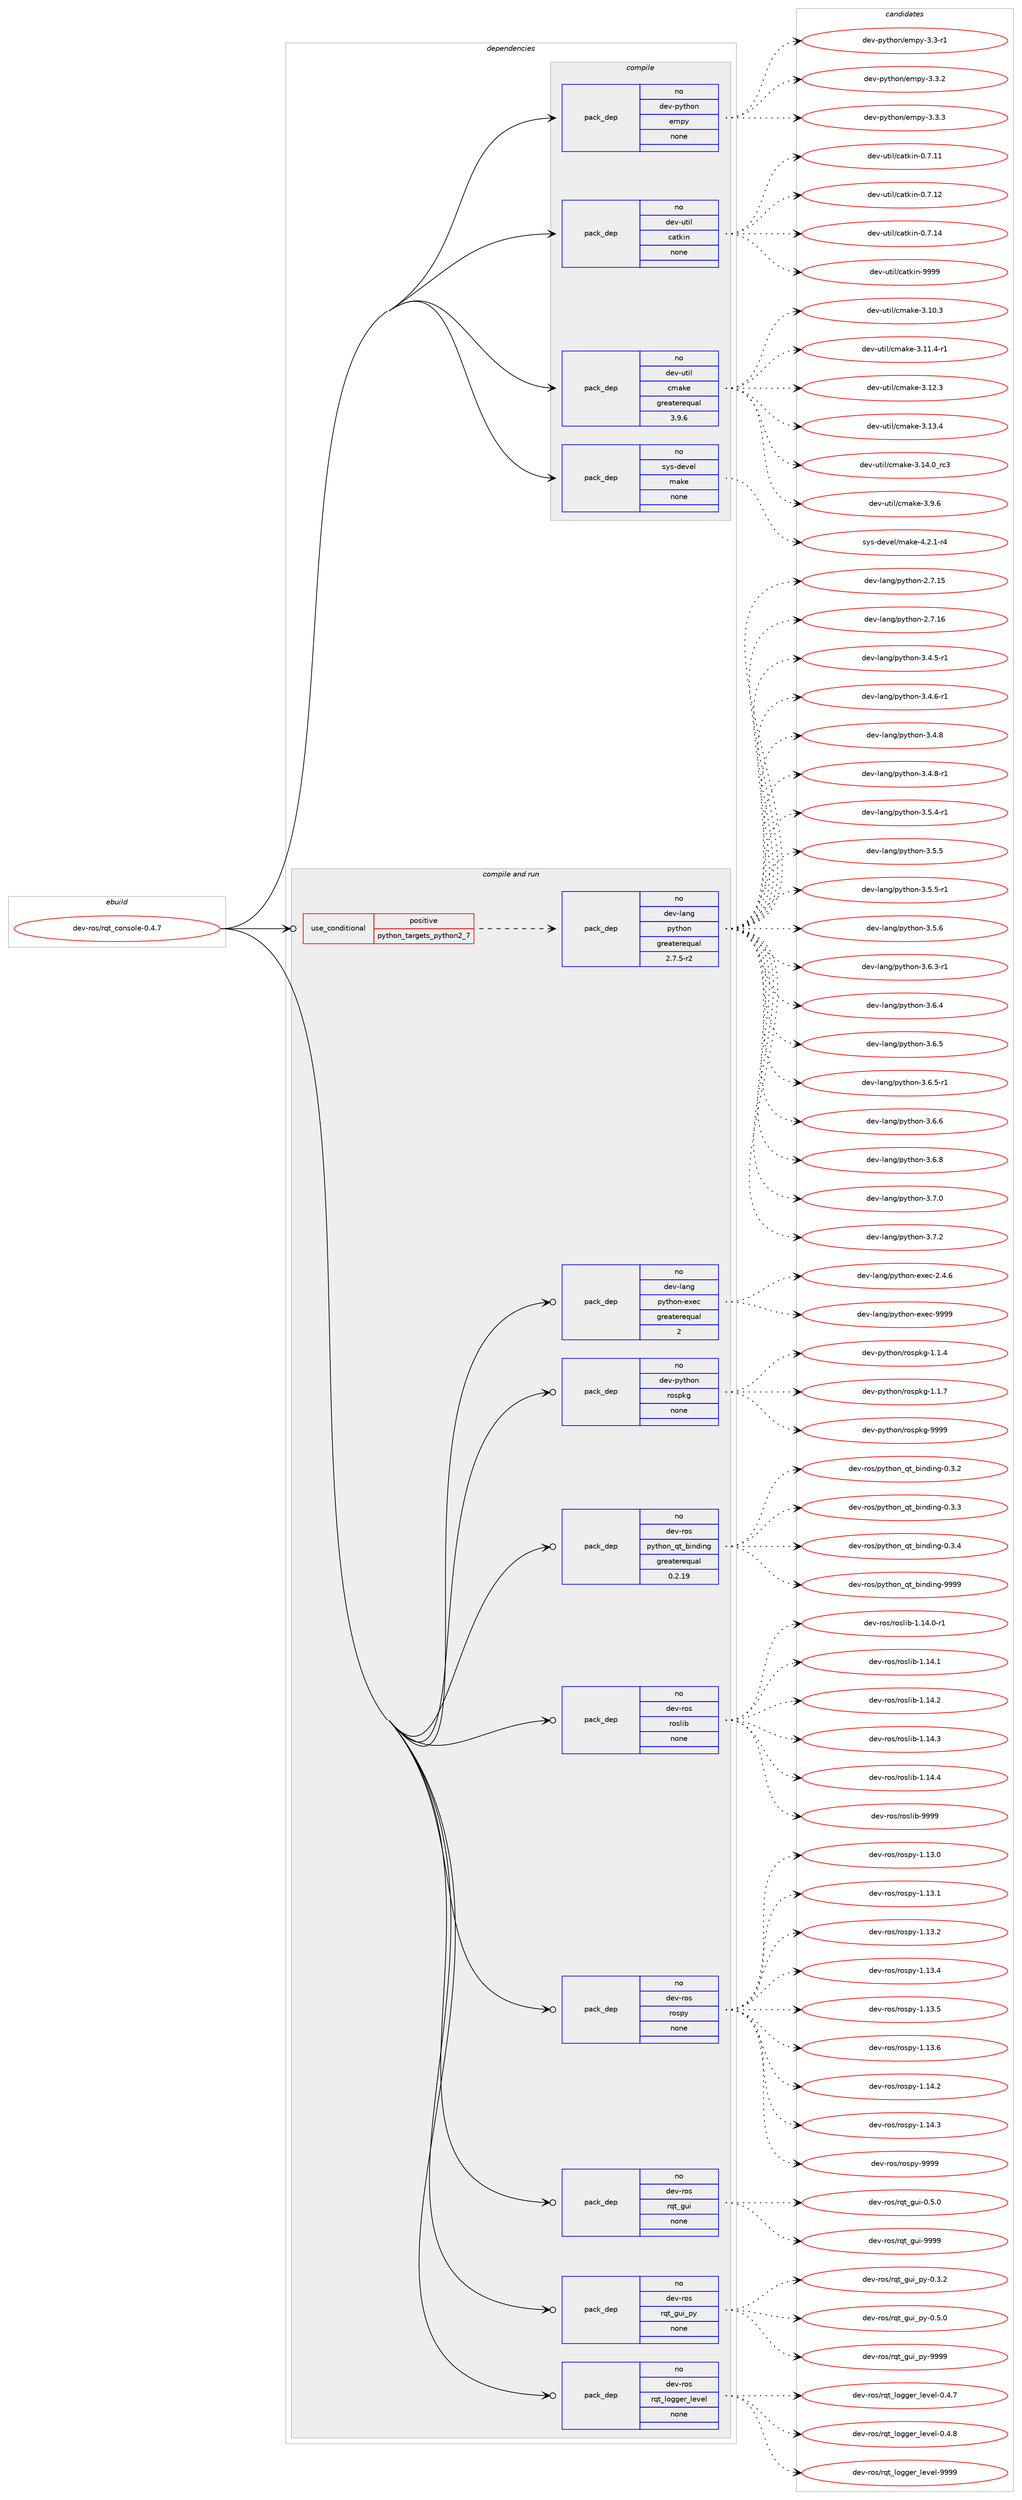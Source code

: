 digraph prolog {

# *************
# Graph options
# *************

newrank=true;
concentrate=true;
compound=true;
graph [rankdir=LR,fontname=Helvetica,fontsize=10,ranksep=1.5];#, ranksep=2.5, nodesep=0.2];
edge  [arrowhead=vee];
node  [fontname=Helvetica,fontsize=10];

# **********
# The ebuild
# **********

subgraph cluster_leftcol {
color=gray;
rank=same;
label=<<i>ebuild</i>>;
id [label="dev-ros/rqt_console-0.4.7", color=red, width=4, href="../dev-ros/rqt_console-0.4.7.svg"];
}

# ****************
# The dependencies
# ****************

subgraph cluster_midcol {
color=gray;
label=<<i>dependencies</i>>;
subgraph cluster_compile {
fillcolor="#eeeeee";
style=filled;
label=<<i>compile</i>>;
subgraph pack1055194 {
dependency1469058 [label=<<TABLE BORDER="0" CELLBORDER="1" CELLSPACING="0" CELLPADDING="4" WIDTH="220"><TR><TD ROWSPAN="6" CELLPADDING="30">pack_dep</TD></TR><TR><TD WIDTH="110">no</TD></TR><TR><TD>dev-python</TD></TR><TR><TD>empy</TD></TR><TR><TD>none</TD></TR><TR><TD></TD></TR></TABLE>>, shape=none, color=blue];
}
id:e -> dependency1469058:w [weight=20,style="solid",arrowhead="vee"];
subgraph pack1055195 {
dependency1469059 [label=<<TABLE BORDER="0" CELLBORDER="1" CELLSPACING="0" CELLPADDING="4" WIDTH="220"><TR><TD ROWSPAN="6" CELLPADDING="30">pack_dep</TD></TR><TR><TD WIDTH="110">no</TD></TR><TR><TD>dev-util</TD></TR><TR><TD>catkin</TD></TR><TR><TD>none</TD></TR><TR><TD></TD></TR></TABLE>>, shape=none, color=blue];
}
id:e -> dependency1469059:w [weight=20,style="solid",arrowhead="vee"];
subgraph pack1055196 {
dependency1469060 [label=<<TABLE BORDER="0" CELLBORDER="1" CELLSPACING="0" CELLPADDING="4" WIDTH="220"><TR><TD ROWSPAN="6" CELLPADDING="30">pack_dep</TD></TR><TR><TD WIDTH="110">no</TD></TR><TR><TD>dev-util</TD></TR><TR><TD>cmake</TD></TR><TR><TD>greaterequal</TD></TR><TR><TD>3.9.6</TD></TR></TABLE>>, shape=none, color=blue];
}
id:e -> dependency1469060:w [weight=20,style="solid",arrowhead="vee"];
subgraph pack1055197 {
dependency1469061 [label=<<TABLE BORDER="0" CELLBORDER="1" CELLSPACING="0" CELLPADDING="4" WIDTH="220"><TR><TD ROWSPAN="6" CELLPADDING="30">pack_dep</TD></TR><TR><TD WIDTH="110">no</TD></TR><TR><TD>sys-devel</TD></TR><TR><TD>make</TD></TR><TR><TD>none</TD></TR><TR><TD></TD></TR></TABLE>>, shape=none, color=blue];
}
id:e -> dependency1469061:w [weight=20,style="solid",arrowhead="vee"];
}
subgraph cluster_compileandrun {
fillcolor="#eeeeee";
style=filled;
label=<<i>compile and run</i>>;
subgraph cond390474 {
dependency1469062 [label=<<TABLE BORDER="0" CELLBORDER="1" CELLSPACING="0" CELLPADDING="4"><TR><TD ROWSPAN="3" CELLPADDING="10">use_conditional</TD></TR><TR><TD>positive</TD></TR><TR><TD>python_targets_python2_7</TD></TR></TABLE>>, shape=none, color=red];
subgraph pack1055198 {
dependency1469063 [label=<<TABLE BORDER="0" CELLBORDER="1" CELLSPACING="0" CELLPADDING="4" WIDTH="220"><TR><TD ROWSPAN="6" CELLPADDING="30">pack_dep</TD></TR><TR><TD WIDTH="110">no</TD></TR><TR><TD>dev-lang</TD></TR><TR><TD>python</TD></TR><TR><TD>greaterequal</TD></TR><TR><TD>2.7.5-r2</TD></TR></TABLE>>, shape=none, color=blue];
}
dependency1469062:e -> dependency1469063:w [weight=20,style="dashed",arrowhead="vee"];
}
id:e -> dependency1469062:w [weight=20,style="solid",arrowhead="odotvee"];
subgraph pack1055199 {
dependency1469064 [label=<<TABLE BORDER="0" CELLBORDER="1" CELLSPACING="0" CELLPADDING="4" WIDTH="220"><TR><TD ROWSPAN="6" CELLPADDING="30">pack_dep</TD></TR><TR><TD WIDTH="110">no</TD></TR><TR><TD>dev-lang</TD></TR><TR><TD>python-exec</TD></TR><TR><TD>greaterequal</TD></TR><TR><TD>2</TD></TR></TABLE>>, shape=none, color=blue];
}
id:e -> dependency1469064:w [weight=20,style="solid",arrowhead="odotvee"];
subgraph pack1055200 {
dependency1469065 [label=<<TABLE BORDER="0" CELLBORDER="1" CELLSPACING="0" CELLPADDING="4" WIDTH="220"><TR><TD ROWSPAN="6" CELLPADDING="30">pack_dep</TD></TR><TR><TD WIDTH="110">no</TD></TR><TR><TD>dev-python</TD></TR><TR><TD>rospkg</TD></TR><TR><TD>none</TD></TR><TR><TD></TD></TR></TABLE>>, shape=none, color=blue];
}
id:e -> dependency1469065:w [weight=20,style="solid",arrowhead="odotvee"];
subgraph pack1055201 {
dependency1469066 [label=<<TABLE BORDER="0" CELLBORDER="1" CELLSPACING="0" CELLPADDING="4" WIDTH="220"><TR><TD ROWSPAN="6" CELLPADDING="30">pack_dep</TD></TR><TR><TD WIDTH="110">no</TD></TR><TR><TD>dev-ros</TD></TR><TR><TD>python_qt_binding</TD></TR><TR><TD>greaterequal</TD></TR><TR><TD>0.2.19</TD></TR></TABLE>>, shape=none, color=blue];
}
id:e -> dependency1469066:w [weight=20,style="solid",arrowhead="odotvee"];
subgraph pack1055202 {
dependency1469067 [label=<<TABLE BORDER="0" CELLBORDER="1" CELLSPACING="0" CELLPADDING="4" WIDTH="220"><TR><TD ROWSPAN="6" CELLPADDING="30">pack_dep</TD></TR><TR><TD WIDTH="110">no</TD></TR><TR><TD>dev-ros</TD></TR><TR><TD>roslib</TD></TR><TR><TD>none</TD></TR><TR><TD></TD></TR></TABLE>>, shape=none, color=blue];
}
id:e -> dependency1469067:w [weight=20,style="solid",arrowhead="odotvee"];
subgraph pack1055203 {
dependency1469068 [label=<<TABLE BORDER="0" CELLBORDER="1" CELLSPACING="0" CELLPADDING="4" WIDTH="220"><TR><TD ROWSPAN="6" CELLPADDING="30">pack_dep</TD></TR><TR><TD WIDTH="110">no</TD></TR><TR><TD>dev-ros</TD></TR><TR><TD>rospy</TD></TR><TR><TD>none</TD></TR><TR><TD></TD></TR></TABLE>>, shape=none, color=blue];
}
id:e -> dependency1469068:w [weight=20,style="solid",arrowhead="odotvee"];
subgraph pack1055204 {
dependency1469069 [label=<<TABLE BORDER="0" CELLBORDER="1" CELLSPACING="0" CELLPADDING="4" WIDTH="220"><TR><TD ROWSPAN="6" CELLPADDING="30">pack_dep</TD></TR><TR><TD WIDTH="110">no</TD></TR><TR><TD>dev-ros</TD></TR><TR><TD>rqt_gui</TD></TR><TR><TD>none</TD></TR><TR><TD></TD></TR></TABLE>>, shape=none, color=blue];
}
id:e -> dependency1469069:w [weight=20,style="solid",arrowhead="odotvee"];
subgraph pack1055205 {
dependency1469070 [label=<<TABLE BORDER="0" CELLBORDER="1" CELLSPACING="0" CELLPADDING="4" WIDTH="220"><TR><TD ROWSPAN="6" CELLPADDING="30">pack_dep</TD></TR><TR><TD WIDTH="110">no</TD></TR><TR><TD>dev-ros</TD></TR><TR><TD>rqt_gui_py</TD></TR><TR><TD>none</TD></TR><TR><TD></TD></TR></TABLE>>, shape=none, color=blue];
}
id:e -> dependency1469070:w [weight=20,style="solid",arrowhead="odotvee"];
subgraph pack1055206 {
dependency1469071 [label=<<TABLE BORDER="0" CELLBORDER="1" CELLSPACING="0" CELLPADDING="4" WIDTH="220"><TR><TD ROWSPAN="6" CELLPADDING="30">pack_dep</TD></TR><TR><TD WIDTH="110">no</TD></TR><TR><TD>dev-ros</TD></TR><TR><TD>rqt_logger_level</TD></TR><TR><TD>none</TD></TR><TR><TD></TD></TR></TABLE>>, shape=none, color=blue];
}
id:e -> dependency1469071:w [weight=20,style="solid",arrowhead="odotvee"];
}
subgraph cluster_run {
fillcolor="#eeeeee";
style=filled;
label=<<i>run</i>>;
}
}

# **************
# The candidates
# **************

subgraph cluster_choices {
rank=same;
color=gray;
label=<<i>candidates</i>>;

subgraph choice1055194 {
color=black;
nodesep=1;
choice1001011184511212111610411111047101109112121455146514511449 [label="dev-python/empy-3.3-r1", color=red, width=4,href="../dev-python/empy-3.3-r1.svg"];
choice1001011184511212111610411111047101109112121455146514650 [label="dev-python/empy-3.3.2", color=red, width=4,href="../dev-python/empy-3.3.2.svg"];
choice1001011184511212111610411111047101109112121455146514651 [label="dev-python/empy-3.3.3", color=red, width=4,href="../dev-python/empy-3.3.3.svg"];
dependency1469058:e -> choice1001011184511212111610411111047101109112121455146514511449:w [style=dotted,weight="100"];
dependency1469058:e -> choice1001011184511212111610411111047101109112121455146514650:w [style=dotted,weight="100"];
dependency1469058:e -> choice1001011184511212111610411111047101109112121455146514651:w [style=dotted,weight="100"];
}
subgraph choice1055195 {
color=black;
nodesep=1;
choice1001011184511711610510847999711610710511045484655464949 [label="dev-util/catkin-0.7.11", color=red, width=4,href="../dev-util/catkin-0.7.11.svg"];
choice1001011184511711610510847999711610710511045484655464950 [label="dev-util/catkin-0.7.12", color=red, width=4,href="../dev-util/catkin-0.7.12.svg"];
choice1001011184511711610510847999711610710511045484655464952 [label="dev-util/catkin-0.7.14", color=red, width=4,href="../dev-util/catkin-0.7.14.svg"];
choice100101118451171161051084799971161071051104557575757 [label="dev-util/catkin-9999", color=red, width=4,href="../dev-util/catkin-9999.svg"];
dependency1469059:e -> choice1001011184511711610510847999711610710511045484655464949:w [style=dotted,weight="100"];
dependency1469059:e -> choice1001011184511711610510847999711610710511045484655464950:w [style=dotted,weight="100"];
dependency1469059:e -> choice1001011184511711610510847999711610710511045484655464952:w [style=dotted,weight="100"];
dependency1469059:e -> choice100101118451171161051084799971161071051104557575757:w [style=dotted,weight="100"];
}
subgraph choice1055196 {
color=black;
nodesep=1;
choice1001011184511711610510847991099710710145514649484651 [label="dev-util/cmake-3.10.3", color=red, width=4,href="../dev-util/cmake-3.10.3.svg"];
choice10010111845117116105108479910997107101455146494946524511449 [label="dev-util/cmake-3.11.4-r1", color=red, width=4,href="../dev-util/cmake-3.11.4-r1.svg"];
choice1001011184511711610510847991099710710145514649504651 [label="dev-util/cmake-3.12.3", color=red, width=4,href="../dev-util/cmake-3.12.3.svg"];
choice1001011184511711610510847991099710710145514649514652 [label="dev-util/cmake-3.13.4", color=red, width=4,href="../dev-util/cmake-3.13.4.svg"];
choice1001011184511711610510847991099710710145514649524648951149951 [label="dev-util/cmake-3.14.0_rc3", color=red, width=4,href="../dev-util/cmake-3.14.0_rc3.svg"];
choice10010111845117116105108479910997107101455146574654 [label="dev-util/cmake-3.9.6", color=red, width=4,href="../dev-util/cmake-3.9.6.svg"];
dependency1469060:e -> choice1001011184511711610510847991099710710145514649484651:w [style=dotted,weight="100"];
dependency1469060:e -> choice10010111845117116105108479910997107101455146494946524511449:w [style=dotted,weight="100"];
dependency1469060:e -> choice1001011184511711610510847991099710710145514649504651:w [style=dotted,weight="100"];
dependency1469060:e -> choice1001011184511711610510847991099710710145514649514652:w [style=dotted,weight="100"];
dependency1469060:e -> choice1001011184511711610510847991099710710145514649524648951149951:w [style=dotted,weight="100"];
dependency1469060:e -> choice10010111845117116105108479910997107101455146574654:w [style=dotted,weight="100"];
}
subgraph choice1055197 {
color=black;
nodesep=1;
choice1151211154510010111810110847109971071014552465046494511452 [label="sys-devel/make-4.2.1-r4", color=red, width=4,href="../sys-devel/make-4.2.1-r4.svg"];
dependency1469061:e -> choice1151211154510010111810110847109971071014552465046494511452:w [style=dotted,weight="100"];
}
subgraph choice1055198 {
color=black;
nodesep=1;
choice10010111845108971101034711212111610411111045504655464953 [label="dev-lang/python-2.7.15", color=red, width=4,href="../dev-lang/python-2.7.15.svg"];
choice10010111845108971101034711212111610411111045504655464954 [label="dev-lang/python-2.7.16", color=red, width=4,href="../dev-lang/python-2.7.16.svg"];
choice1001011184510897110103471121211161041111104551465246534511449 [label="dev-lang/python-3.4.5-r1", color=red, width=4,href="../dev-lang/python-3.4.5-r1.svg"];
choice1001011184510897110103471121211161041111104551465246544511449 [label="dev-lang/python-3.4.6-r1", color=red, width=4,href="../dev-lang/python-3.4.6-r1.svg"];
choice100101118451089711010347112121116104111110455146524656 [label="dev-lang/python-3.4.8", color=red, width=4,href="../dev-lang/python-3.4.8.svg"];
choice1001011184510897110103471121211161041111104551465246564511449 [label="dev-lang/python-3.4.8-r1", color=red, width=4,href="../dev-lang/python-3.4.8-r1.svg"];
choice1001011184510897110103471121211161041111104551465346524511449 [label="dev-lang/python-3.5.4-r1", color=red, width=4,href="../dev-lang/python-3.5.4-r1.svg"];
choice100101118451089711010347112121116104111110455146534653 [label="dev-lang/python-3.5.5", color=red, width=4,href="../dev-lang/python-3.5.5.svg"];
choice1001011184510897110103471121211161041111104551465346534511449 [label="dev-lang/python-3.5.5-r1", color=red, width=4,href="../dev-lang/python-3.5.5-r1.svg"];
choice100101118451089711010347112121116104111110455146534654 [label="dev-lang/python-3.5.6", color=red, width=4,href="../dev-lang/python-3.5.6.svg"];
choice1001011184510897110103471121211161041111104551465446514511449 [label="dev-lang/python-3.6.3-r1", color=red, width=4,href="../dev-lang/python-3.6.3-r1.svg"];
choice100101118451089711010347112121116104111110455146544652 [label="dev-lang/python-3.6.4", color=red, width=4,href="../dev-lang/python-3.6.4.svg"];
choice100101118451089711010347112121116104111110455146544653 [label="dev-lang/python-3.6.5", color=red, width=4,href="../dev-lang/python-3.6.5.svg"];
choice1001011184510897110103471121211161041111104551465446534511449 [label="dev-lang/python-3.6.5-r1", color=red, width=4,href="../dev-lang/python-3.6.5-r1.svg"];
choice100101118451089711010347112121116104111110455146544654 [label="dev-lang/python-3.6.6", color=red, width=4,href="../dev-lang/python-3.6.6.svg"];
choice100101118451089711010347112121116104111110455146544656 [label="dev-lang/python-3.6.8", color=red, width=4,href="../dev-lang/python-3.6.8.svg"];
choice100101118451089711010347112121116104111110455146554648 [label="dev-lang/python-3.7.0", color=red, width=4,href="../dev-lang/python-3.7.0.svg"];
choice100101118451089711010347112121116104111110455146554650 [label="dev-lang/python-3.7.2", color=red, width=4,href="../dev-lang/python-3.7.2.svg"];
dependency1469063:e -> choice10010111845108971101034711212111610411111045504655464953:w [style=dotted,weight="100"];
dependency1469063:e -> choice10010111845108971101034711212111610411111045504655464954:w [style=dotted,weight="100"];
dependency1469063:e -> choice1001011184510897110103471121211161041111104551465246534511449:w [style=dotted,weight="100"];
dependency1469063:e -> choice1001011184510897110103471121211161041111104551465246544511449:w [style=dotted,weight="100"];
dependency1469063:e -> choice100101118451089711010347112121116104111110455146524656:w [style=dotted,weight="100"];
dependency1469063:e -> choice1001011184510897110103471121211161041111104551465246564511449:w [style=dotted,weight="100"];
dependency1469063:e -> choice1001011184510897110103471121211161041111104551465346524511449:w [style=dotted,weight="100"];
dependency1469063:e -> choice100101118451089711010347112121116104111110455146534653:w [style=dotted,weight="100"];
dependency1469063:e -> choice1001011184510897110103471121211161041111104551465346534511449:w [style=dotted,weight="100"];
dependency1469063:e -> choice100101118451089711010347112121116104111110455146534654:w [style=dotted,weight="100"];
dependency1469063:e -> choice1001011184510897110103471121211161041111104551465446514511449:w [style=dotted,weight="100"];
dependency1469063:e -> choice100101118451089711010347112121116104111110455146544652:w [style=dotted,weight="100"];
dependency1469063:e -> choice100101118451089711010347112121116104111110455146544653:w [style=dotted,weight="100"];
dependency1469063:e -> choice1001011184510897110103471121211161041111104551465446534511449:w [style=dotted,weight="100"];
dependency1469063:e -> choice100101118451089711010347112121116104111110455146544654:w [style=dotted,weight="100"];
dependency1469063:e -> choice100101118451089711010347112121116104111110455146544656:w [style=dotted,weight="100"];
dependency1469063:e -> choice100101118451089711010347112121116104111110455146554648:w [style=dotted,weight="100"];
dependency1469063:e -> choice100101118451089711010347112121116104111110455146554650:w [style=dotted,weight="100"];
}
subgraph choice1055199 {
color=black;
nodesep=1;
choice1001011184510897110103471121211161041111104510112010199455046524654 [label="dev-lang/python-exec-2.4.6", color=red, width=4,href="../dev-lang/python-exec-2.4.6.svg"];
choice10010111845108971101034711212111610411111045101120101994557575757 [label="dev-lang/python-exec-9999", color=red, width=4,href="../dev-lang/python-exec-9999.svg"];
dependency1469064:e -> choice1001011184510897110103471121211161041111104510112010199455046524654:w [style=dotted,weight="100"];
dependency1469064:e -> choice10010111845108971101034711212111610411111045101120101994557575757:w [style=dotted,weight="100"];
}
subgraph choice1055200 {
color=black;
nodesep=1;
choice1001011184511212111610411111047114111115112107103454946494652 [label="dev-python/rospkg-1.1.4", color=red, width=4,href="../dev-python/rospkg-1.1.4.svg"];
choice1001011184511212111610411111047114111115112107103454946494655 [label="dev-python/rospkg-1.1.7", color=red, width=4,href="../dev-python/rospkg-1.1.7.svg"];
choice10010111845112121116104111110471141111151121071034557575757 [label="dev-python/rospkg-9999", color=red, width=4,href="../dev-python/rospkg-9999.svg"];
dependency1469065:e -> choice1001011184511212111610411111047114111115112107103454946494652:w [style=dotted,weight="100"];
dependency1469065:e -> choice1001011184511212111610411111047114111115112107103454946494655:w [style=dotted,weight="100"];
dependency1469065:e -> choice10010111845112121116104111110471141111151121071034557575757:w [style=dotted,weight="100"];
}
subgraph choice1055201 {
color=black;
nodesep=1;
choice1001011184511411111547112121116104111110951131169598105110100105110103454846514650 [label="dev-ros/python_qt_binding-0.3.2", color=red, width=4,href="../dev-ros/python_qt_binding-0.3.2.svg"];
choice1001011184511411111547112121116104111110951131169598105110100105110103454846514651 [label="dev-ros/python_qt_binding-0.3.3", color=red, width=4,href="../dev-ros/python_qt_binding-0.3.3.svg"];
choice1001011184511411111547112121116104111110951131169598105110100105110103454846514652 [label="dev-ros/python_qt_binding-0.3.4", color=red, width=4,href="../dev-ros/python_qt_binding-0.3.4.svg"];
choice10010111845114111115471121211161041111109511311695981051101001051101034557575757 [label="dev-ros/python_qt_binding-9999", color=red, width=4,href="../dev-ros/python_qt_binding-9999.svg"];
dependency1469066:e -> choice1001011184511411111547112121116104111110951131169598105110100105110103454846514650:w [style=dotted,weight="100"];
dependency1469066:e -> choice1001011184511411111547112121116104111110951131169598105110100105110103454846514651:w [style=dotted,weight="100"];
dependency1469066:e -> choice1001011184511411111547112121116104111110951131169598105110100105110103454846514652:w [style=dotted,weight="100"];
dependency1469066:e -> choice10010111845114111115471121211161041111109511311695981051101001051101034557575757:w [style=dotted,weight="100"];
}
subgraph choice1055202 {
color=black;
nodesep=1;
choice100101118451141111154711411111510810598454946495246484511449 [label="dev-ros/roslib-1.14.0-r1", color=red, width=4,href="../dev-ros/roslib-1.14.0-r1.svg"];
choice10010111845114111115471141111151081059845494649524649 [label="dev-ros/roslib-1.14.1", color=red, width=4,href="../dev-ros/roslib-1.14.1.svg"];
choice10010111845114111115471141111151081059845494649524650 [label="dev-ros/roslib-1.14.2", color=red, width=4,href="../dev-ros/roslib-1.14.2.svg"];
choice10010111845114111115471141111151081059845494649524651 [label="dev-ros/roslib-1.14.3", color=red, width=4,href="../dev-ros/roslib-1.14.3.svg"];
choice10010111845114111115471141111151081059845494649524652 [label="dev-ros/roslib-1.14.4", color=red, width=4,href="../dev-ros/roslib-1.14.4.svg"];
choice1001011184511411111547114111115108105984557575757 [label="dev-ros/roslib-9999", color=red, width=4,href="../dev-ros/roslib-9999.svg"];
dependency1469067:e -> choice100101118451141111154711411111510810598454946495246484511449:w [style=dotted,weight="100"];
dependency1469067:e -> choice10010111845114111115471141111151081059845494649524649:w [style=dotted,weight="100"];
dependency1469067:e -> choice10010111845114111115471141111151081059845494649524650:w [style=dotted,weight="100"];
dependency1469067:e -> choice10010111845114111115471141111151081059845494649524651:w [style=dotted,weight="100"];
dependency1469067:e -> choice10010111845114111115471141111151081059845494649524652:w [style=dotted,weight="100"];
dependency1469067:e -> choice1001011184511411111547114111115108105984557575757:w [style=dotted,weight="100"];
}
subgraph choice1055203 {
color=black;
nodesep=1;
choice100101118451141111154711411111511212145494649514648 [label="dev-ros/rospy-1.13.0", color=red, width=4,href="../dev-ros/rospy-1.13.0.svg"];
choice100101118451141111154711411111511212145494649514649 [label="dev-ros/rospy-1.13.1", color=red, width=4,href="../dev-ros/rospy-1.13.1.svg"];
choice100101118451141111154711411111511212145494649514650 [label="dev-ros/rospy-1.13.2", color=red, width=4,href="../dev-ros/rospy-1.13.2.svg"];
choice100101118451141111154711411111511212145494649514652 [label="dev-ros/rospy-1.13.4", color=red, width=4,href="../dev-ros/rospy-1.13.4.svg"];
choice100101118451141111154711411111511212145494649514653 [label="dev-ros/rospy-1.13.5", color=red, width=4,href="../dev-ros/rospy-1.13.5.svg"];
choice100101118451141111154711411111511212145494649514654 [label="dev-ros/rospy-1.13.6", color=red, width=4,href="../dev-ros/rospy-1.13.6.svg"];
choice100101118451141111154711411111511212145494649524650 [label="dev-ros/rospy-1.14.2", color=red, width=4,href="../dev-ros/rospy-1.14.2.svg"];
choice100101118451141111154711411111511212145494649524651 [label="dev-ros/rospy-1.14.3", color=red, width=4,href="../dev-ros/rospy-1.14.3.svg"];
choice10010111845114111115471141111151121214557575757 [label="dev-ros/rospy-9999", color=red, width=4,href="../dev-ros/rospy-9999.svg"];
dependency1469068:e -> choice100101118451141111154711411111511212145494649514648:w [style=dotted,weight="100"];
dependency1469068:e -> choice100101118451141111154711411111511212145494649514649:w [style=dotted,weight="100"];
dependency1469068:e -> choice100101118451141111154711411111511212145494649514650:w [style=dotted,weight="100"];
dependency1469068:e -> choice100101118451141111154711411111511212145494649514652:w [style=dotted,weight="100"];
dependency1469068:e -> choice100101118451141111154711411111511212145494649514653:w [style=dotted,weight="100"];
dependency1469068:e -> choice100101118451141111154711411111511212145494649514654:w [style=dotted,weight="100"];
dependency1469068:e -> choice100101118451141111154711411111511212145494649524650:w [style=dotted,weight="100"];
dependency1469068:e -> choice100101118451141111154711411111511212145494649524651:w [style=dotted,weight="100"];
dependency1469068:e -> choice10010111845114111115471141111151121214557575757:w [style=dotted,weight="100"];
}
subgraph choice1055204 {
color=black;
nodesep=1;
choice100101118451141111154711411311695103117105454846534648 [label="dev-ros/rqt_gui-0.5.0", color=red, width=4,href="../dev-ros/rqt_gui-0.5.0.svg"];
choice1001011184511411111547114113116951031171054557575757 [label="dev-ros/rqt_gui-9999", color=red, width=4,href="../dev-ros/rqt_gui-9999.svg"];
dependency1469069:e -> choice100101118451141111154711411311695103117105454846534648:w [style=dotted,weight="100"];
dependency1469069:e -> choice1001011184511411111547114113116951031171054557575757:w [style=dotted,weight="100"];
}
subgraph choice1055205 {
color=black;
nodesep=1;
choice10010111845114111115471141131169510311710595112121454846514650 [label="dev-ros/rqt_gui_py-0.3.2", color=red, width=4,href="../dev-ros/rqt_gui_py-0.3.2.svg"];
choice10010111845114111115471141131169510311710595112121454846534648 [label="dev-ros/rqt_gui_py-0.5.0", color=red, width=4,href="../dev-ros/rqt_gui_py-0.5.0.svg"];
choice100101118451141111154711411311695103117105951121214557575757 [label="dev-ros/rqt_gui_py-9999", color=red, width=4,href="../dev-ros/rqt_gui_py-9999.svg"];
dependency1469070:e -> choice10010111845114111115471141131169510311710595112121454846514650:w [style=dotted,weight="100"];
dependency1469070:e -> choice10010111845114111115471141131169510311710595112121454846534648:w [style=dotted,weight="100"];
dependency1469070:e -> choice100101118451141111154711411311695103117105951121214557575757:w [style=dotted,weight="100"];
}
subgraph choice1055206 {
color=black;
nodesep=1;
choice10010111845114111115471141131169510811110310310111495108101118101108454846524655 [label="dev-ros/rqt_logger_level-0.4.7", color=red, width=4,href="../dev-ros/rqt_logger_level-0.4.7.svg"];
choice10010111845114111115471141131169510811110310310111495108101118101108454846524656 [label="dev-ros/rqt_logger_level-0.4.8", color=red, width=4,href="../dev-ros/rqt_logger_level-0.4.8.svg"];
choice100101118451141111154711411311695108111103103101114951081011181011084557575757 [label="dev-ros/rqt_logger_level-9999", color=red, width=4,href="../dev-ros/rqt_logger_level-9999.svg"];
dependency1469071:e -> choice10010111845114111115471141131169510811110310310111495108101118101108454846524655:w [style=dotted,weight="100"];
dependency1469071:e -> choice10010111845114111115471141131169510811110310310111495108101118101108454846524656:w [style=dotted,weight="100"];
dependency1469071:e -> choice100101118451141111154711411311695108111103103101114951081011181011084557575757:w [style=dotted,weight="100"];
}
}

}

